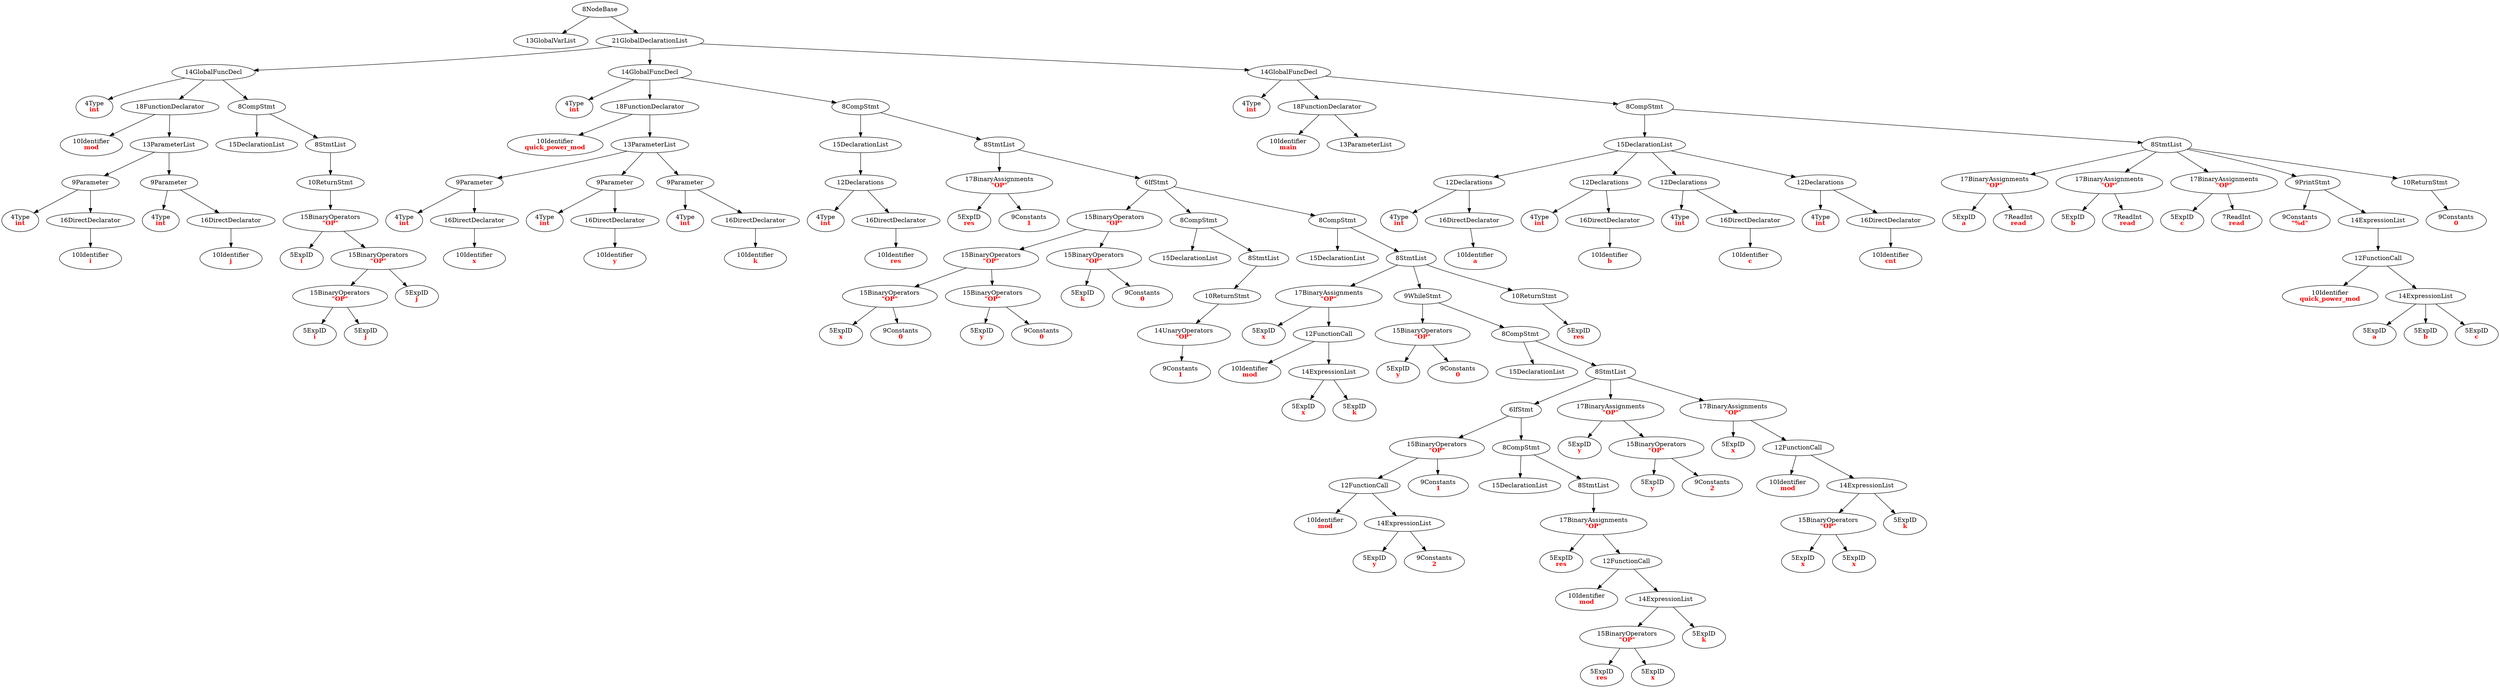 digraph AST { 
ID0x55bc1a2fb060 [label=<8NodeBase>]
ID0x55bc1a2fb060->ID0x55bc1a2ec540;
ID0x55bc1a2ec540 [label=<13GlobalVarList<font color='red'><b><br/></b></font>>]
ID0x55bc1a2fb060->ID0x55bc1a2fb000;
ID0x55bc1a2fb000 [label=<21GlobalDeclarationList>]
ID0x55bc1a2fb000->ID0x55bc1a2f2d60;
ID0x55bc1a2f2d60 [label=<14GlobalFuncDecl>]
ID0x55bc1a2f2d60->ID0x55bc1a2f1600;
ID0x55bc1a2f1600 [label=<4Type<font color='red'><b><br/>int</b></font>>]
ID0x55bc1a2f2d60->ID0x55bc1a2f19f0;
ID0x55bc1a2f19f0 [label=<18FunctionDeclarator>]
ID0x55bc1a2f19f0->ID0x55bc1a2f1670;
ID0x55bc1a2f1670 [label=<10Identifier<font color='red'><b><br/>mod</b></font>>]
ID0x55bc1a2f19f0->ID0x55bc1a2f1840;
ID0x55bc1a2f1840 [label=<13ParameterList>]
ID0x55bc1a2f1840->ID0x55bc1a2f17d0;
ID0x55bc1a2f17d0 [label=<9Parameter>]
ID0x55bc1a2f17d0->ID0x55bc1a2f16c0;
ID0x55bc1a2f16c0 [label=<4Type<font color='red'><b><br/>int</b></font>>]
ID0x55bc1a2f17d0->ID0x55bc1a2f1780;
ID0x55bc1a2f1780 [label=<16DirectDeclarator>]
ID0x55bc1a2f1780->ID0x55bc1a2f1730;
ID0x55bc1a2f1730 [label=<10Identifier<font color='red'><b><br/>i</b></font>>]
ID0x55bc1a2f1840->ID0x55bc1a2f1980;
ID0x55bc1a2f1980 [label=<9Parameter>]
ID0x55bc1a2f1980->ID0x55bc1a2f1870;
ID0x55bc1a2f1870 [label=<4Type<font color='red'><b><br/>int</b></font>>]
ID0x55bc1a2f1980->ID0x55bc1a2f1930;
ID0x55bc1a2f1930 [label=<16DirectDeclarator>]
ID0x55bc1a2f1930->ID0x55bc1a2f18e0;
ID0x55bc1a2f18e0 [label=<10Identifier<font color='red'><b><br/>j</b></font>>]
ID0x55bc1a2f2d60->ID0x55bc1a2f2ce0;
ID0x55bc1a2f2ce0 [label=<8CompStmt>]
ID0x55bc1a2f2ce0->ID0x55bc1a2f1a40;
ID0x55bc1a2f1a40 [label=<15DeclarationList<font color='red'><b><br/></b></font>>]
ID0x55bc1a2f2ce0->ID0x55bc1a2f1a70;
ID0x55bc1a2f1a70 [label=<8StmtList>]
ID0x55bc1a2f1a70->ID0x55bc1a2f2c90;
ID0x55bc1a2f2c90 [label=<10ReturnStmt>]
ID0x55bc1a2f2c90->ID0x55bc1a2f2780;
ID0x55bc1a2f2780 [label=<15BinaryOperators<font color='red'><b><br/>"OP"</b></font>>]
ID0x55bc1a2f2780->ID0x55bc1a2f1ad0;
ID0x55bc1a2f1ad0 [label=<5ExpID<font color='red'><b><br/>i</b></font>>]
ID0x55bc1a2f2780->ID0x55bc1a2f2270;
ID0x55bc1a2f2270 [label=<15BinaryOperators<font color='red'><b><br/>"OP"</b></font>>]
ID0x55bc1a2f2270->ID0x55bc1a2f1cb0;
ID0x55bc1a2f1cb0 [label=<15BinaryOperators<font color='red'><b><br/>"OP"</b></font>>]
ID0x55bc1a2f1cb0->ID0x55bc1a2f1b80;
ID0x55bc1a2f1b80 [label=<5ExpID<font color='red'><b><br/>i</b></font>>]
ID0x55bc1a2f1cb0->ID0x55bc1a2f1c30;
ID0x55bc1a2f1c30 [label=<5ExpID<font color='red'><b><br/>j</b></font>>]
ID0x55bc1a2f2270->ID0x55bc1a2f21f0;
ID0x55bc1a2f21f0 [label=<5ExpID<font color='red'><b><br/>j</b></font>>]
ID0x55bc1a2fb000->ID0x55bc1a2f96d0;
ID0x55bc1a2f96d0 [label=<14GlobalFuncDecl>]
ID0x55bc1a2f96d0->ID0x55bc1a2f2de0;
ID0x55bc1a2f2de0 [label=<4Type<font color='red'><b><br/>int</b></font>>]
ID0x55bc1a2f96d0->ID0x55bc1a2f3320;
ID0x55bc1a2f3320 [label=<18FunctionDeclarator>]
ID0x55bc1a2f3320->ID0x55bc1a2f2e50;
ID0x55bc1a2f2e50 [label=<10Identifier<font color='red'><b><br/>quick_power_mod</b></font>>]
ID0x55bc1a2f3320->ID0x55bc1a2f2fe0;
ID0x55bc1a2f2fe0 [label=<13ParameterList>]
ID0x55bc1a2f2fe0->ID0x55bc1a2f2f90;
ID0x55bc1a2f2f90 [label=<9Parameter>]
ID0x55bc1a2f2f90->ID0x55bc1a2f2ea0;
ID0x55bc1a2f2ea0 [label=<4Type<font color='red'><b><br/>int</b></font>>]
ID0x55bc1a2f2f90->ID0x55bc1a2f2f60;
ID0x55bc1a2f2f60 [label=<16DirectDeclarator>]
ID0x55bc1a2f2f60->ID0x55bc1a2f2f10;
ID0x55bc1a2f2f10 [label=<10Identifier<font color='red'><b><br/>x</b></font>>]
ID0x55bc1a2f2fe0->ID0x55bc1a2f3120;
ID0x55bc1a2f3120 [label=<9Parameter>]
ID0x55bc1a2f3120->ID0x55bc1a2f3010;
ID0x55bc1a2f3010 [label=<4Type<font color='red'><b><br/>int</b></font>>]
ID0x55bc1a2f3120->ID0x55bc1a2f30d0;
ID0x55bc1a2f30d0 [label=<16DirectDeclarator>]
ID0x55bc1a2f30d0->ID0x55bc1a2f3080;
ID0x55bc1a2f3080 [label=<10Identifier<font color='red'><b><br/>y</b></font>>]
ID0x55bc1a2f2fe0->ID0x55bc1a2f3280;
ID0x55bc1a2f3280 [label=<9Parameter>]
ID0x55bc1a2f3280->ID0x55bc1a2f3190;
ID0x55bc1a2f3190 [label=<4Type<font color='red'><b><br/>int</b></font>>]
ID0x55bc1a2f3280->ID0x55bc1a2f3250;
ID0x55bc1a2f3250 [label=<16DirectDeclarator>]
ID0x55bc1a2f3250->ID0x55bc1a2f3200;
ID0x55bc1a2f3200 [label=<10Identifier<font color='red'><b><br/>k</b></font>>]
ID0x55bc1a2f96d0->ID0x55bc1a2f9690;
ID0x55bc1a2f9690 [label=<8CompStmt>]
ID0x55bc1a2f9690->ID0x55bc1a2f3350;
ID0x55bc1a2f3350 [label=<15DeclarationList>]
ID0x55bc1a2f3350->ID0x55bc1a2f3470;
ID0x55bc1a2f3470 [label=<12Declarations>]
ID0x55bc1a2f3470->ID0x55bc1a2f3380;
ID0x55bc1a2f3380 [label=<4Type<font color='red'><b><br/>int</b></font>>]
ID0x55bc1a2f3470->ID0x55bc1a2f3440;
ID0x55bc1a2f3440 [label=<16DirectDeclarator>]
ID0x55bc1a2f3440->ID0x55bc1a2f33f0;
ID0x55bc1a2f33f0 [label=<10Identifier<font color='red'><b><br/>res</b></font>>]
ID0x55bc1a2f9690->ID0x55bc1a2f3510;
ID0x55bc1a2f3510 [label=<8StmtList>]
ID0x55bc1a2f3510->ID0x55bc1a2f36f0;
ID0x55bc1a2f36f0 [label=<17BinaryAssignments<font color='red'><b><br/>"OP"</b></font>>]
ID0x55bc1a2f36f0->ID0x55bc1a2f3540;
ID0x55bc1a2f3540 [label=<5ExpID<font color='red'><b><br/>res</b></font>>]
ID0x55bc1a2f36f0->ID0x55bc1a2f35f0;
ID0x55bc1a2f35f0 [label=<9Constants<font color='red'><b><br/>1</b></font>>]
ID0x55bc1a2f3510->ID0x55bc1a2f9610;
ID0x55bc1a2f9610 [label=<6IfStmt>]
ID0x55bc1a2f9610->ID0x55bc1a2f5300;
ID0x55bc1a2f5300 [label=<15BinaryOperators<font color='red'><b><br/>"OP"</b></font>>]
ID0x55bc1a2f5300->ID0x55bc1a2f4700;
ID0x55bc1a2f4700 [label=<15BinaryOperators<font color='red'><b><br/>"OP"</b></font>>]
ID0x55bc1a2f4700->ID0x55bc1a2f3ae0;
ID0x55bc1a2f3ae0 [label=<15BinaryOperators<font color='red'><b><br/>"OP"</b></font>>]
ID0x55bc1a2f3ae0->ID0x55bc1a2f3930;
ID0x55bc1a2f3930 [label=<5ExpID<font color='red'><b><br/>x</b></font>>]
ID0x55bc1a2f3ae0->ID0x55bc1a2f39e0;
ID0x55bc1a2f39e0 [label=<9Constants<font color='red'><b><br/>0</b></font>>]
ID0x55bc1a2f4700->ID0x55bc1a2f41f0;
ID0x55bc1a2f41f0 [label=<15BinaryOperators<font color='red'><b><br/>"OP"</b></font>>]
ID0x55bc1a2f41f0->ID0x55bc1a2f4040;
ID0x55bc1a2f4040 [label=<5ExpID<font color='red'><b><br/>y</b></font>>]
ID0x55bc1a2f41f0->ID0x55bc1a2f40f0;
ID0x55bc1a2f40f0 [label=<9Constants<font color='red'><b><br/>0</b></font>>]
ID0x55bc1a2f5300->ID0x55bc1a2f4df0;
ID0x55bc1a2f4df0 [label=<15BinaryOperators<font color='red'><b><br/>"OP"</b></font>>]
ID0x55bc1a2f4df0->ID0x55bc1a2f4c40;
ID0x55bc1a2f4c40 [label=<5ExpID<font color='red'><b><br/>k</b></font>>]
ID0x55bc1a2f4df0->ID0x55bc1a2f4cf0;
ID0x55bc1a2f4cf0 [label=<9Constants<font color='red'><b><br/>0</b></font>>]
ID0x55bc1a2f9610->ID0x55bc1a2f5b00;
ID0x55bc1a2f5b00 [label=<8CompStmt>]
ID0x55bc1a2f5b00->ID0x55bc1a2f5810;
ID0x55bc1a2f5810 [label=<15DeclarationList<font color='red'><b><br/></b></font>>]
ID0x55bc1a2f5b00->ID0x55bc1a2f5840;
ID0x55bc1a2f5840 [label=<8StmtList>]
ID0x55bc1a2f5840->ID0x55bc1a2f5a90;
ID0x55bc1a2f5a90 [label=<10ReturnStmt>]
ID0x55bc1a2f5a90->ID0x55bc1a2f59a0;
ID0x55bc1a2f59a0 [label=<14UnaryOperators<font color='red'><b><br/>"OP"</b></font>>]
ID0x55bc1a2f59a0->ID0x55bc1a2f58a0;
ID0x55bc1a2f58a0 [label=<9Constants<font color='red'><b><br/>1</b></font>>]
ID0x55bc1a2f9610->ID0x55bc1a2f95b0;
ID0x55bc1a2f95b0 [label=<8CompStmt>]
ID0x55bc1a2f95b0->ID0x55bc1a2f5b80;
ID0x55bc1a2f5b80 [label=<15DeclarationList<font color='red'><b><br/></b></font>>]
ID0x55bc1a2f95b0->ID0x55bc1a2f5be0;
ID0x55bc1a2f5be0 [label=<8StmtList>]
ID0x55bc1a2f5be0->ID0x55bc1a2f5f70;
ID0x55bc1a2f5f70 [label=<17BinaryAssignments<font color='red'><b><br/>"OP"</b></font>>]
ID0x55bc1a2f5f70->ID0x55bc1a2f5c10;
ID0x55bc1a2f5c10 [label=<5ExpID<font color='red'><b><br/>x</b></font>>]
ID0x55bc1a2f5f70->ID0x55bc1a2f5ef0;
ID0x55bc1a2f5ef0 [label=<12FunctionCall>]
ID0x55bc1a2f5ef0->ID0x55bc1a2f5cc0;
ID0x55bc1a2f5cc0 [label=<10Identifier<font color='red'><b><br/>mod</b></font>>]
ID0x55bc1a2f5ef0->ID0x55bc1a2f5dc0;
ID0x55bc1a2f5dc0 [label=<14ExpressionList>]
ID0x55bc1a2f5dc0->ID0x55bc1a2f5d40;
ID0x55bc1a2f5d40 [label=<5ExpID<font color='red'><b><br/>x</b></font>>]
ID0x55bc1a2f5dc0->ID0x55bc1a2f5e50;
ID0x55bc1a2f5e50 [label=<5ExpID<font color='red'><b><br/>k</b></font>>]
ID0x55bc1a2f5be0->ID0x55bc1a2f9450;
ID0x55bc1a2f9450 [label=<9WhileStmt>]
ID0x55bc1a2f9450->ID0x55bc1a2f6340;
ID0x55bc1a2f6340 [label=<15BinaryOperators<font color='red'><b><br/>"OP"</b></font>>]
ID0x55bc1a2f6340->ID0x55bc1a2f6190;
ID0x55bc1a2f6190 [label=<5ExpID<font color='red'><b><br/>y</b></font>>]
ID0x55bc1a2f6340->ID0x55bc1a2f6240;
ID0x55bc1a2f6240 [label=<9Constants<font color='red'><b><br/>0</b></font>>]
ID0x55bc1a2f9450->ID0x55bc1a2f9410;
ID0x55bc1a2f9410 [label=<8CompStmt>]
ID0x55bc1a2f9410->ID0x55bc1a2f6870;
ID0x55bc1a2f6870 [label=<15DeclarationList<font color='red'><b><br/></b></font>>]
ID0x55bc1a2f9410->ID0x55bc1a2f68a0;
ID0x55bc1a2f68a0 [label=<8StmtList>]
ID0x55bc1a2f68a0->ID0x55bc1a2f7ec0;
ID0x55bc1a2f7ec0 [label=<6IfStmt>]
ID0x55bc1a2f7ec0->ID0x55bc1a2f6d60;
ID0x55bc1a2f6d60 [label=<15BinaryOperators<font color='red'><b><br/>"OP"</b></font>>]
ID0x55bc1a2f6d60->ID0x55bc1a2f6bb0;
ID0x55bc1a2f6bb0 [label=<12FunctionCall>]
ID0x55bc1a2f6bb0->ID0x55bc1a2f6900;
ID0x55bc1a2f6900 [label=<10Identifier<font color='red'><b><br/>mod</b></font>>]
ID0x55bc1a2f6bb0->ID0x55bc1a2f6a00;
ID0x55bc1a2f6a00 [label=<14ExpressionList>]
ID0x55bc1a2f6a00->ID0x55bc1a2f6980;
ID0x55bc1a2f6980 [label=<5ExpID<font color='red'><b><br/>y</b></font>>]
ID0x55bc1a2f6a00->ID0x55bc1a2f6a90;
ID0x55bc1a2f6a90 [label=<9Constants<font color='red'><b><br/>2</b></font>>]
ID0x55bc1a2f6d60->ID0x55bc1a2f6c60;
ID0x55bc1a2f6c60 [label=<9Constants<font color='red'><b><br/>1</b></font>>]
ID0x55bc1a2f7ec0->ID0x55bc1a2f7e10;
ID0x55bc1a2f7e10 [label=<8CompStmt>]
ID0x55bc1a2f7e10->ID0x55bc1a2f7270;
ID0x55bc1a2f7270 [label=<15DeclarationList<font color='red'><b><br/></b></font>>]
ID0x55bc1a2f7e10->ID0x55bc1a2f72d0;
ID0x55bc1a2f72d0 [label=<8StmtList>]
ID0x55bc1a2f72d0->ID0x55bc1a2f7c20;
ID0x55bc1a2f7c20 [label=<17BinaryAssignments<font color='red'><b><br/>"OP"</b></font>>]
ID0x55bc1a2f7c20->ID0x55bc1a2f7300;
ID0x55bc1a2f7300 [label=<5ExpID<font color='red'><b><br/>res</b></font>>]
ID0x55bc1a2f7c20->ID0x55bc1a2f7ba0;
ID0x55bc1a2f7ba0 [label=<12FunctionCall>]
ID0x55bc1a2f7ba0->ID0x55bc1a2f73b0;
ID0x55bc1a2f73b0 [label=<10Identifier<font color='red'><b><br/>mod</b></font>>]
ID0x55bc1a2f7ba0->ID0x55bc1a2f7a70;
ID0x55bc1a2f7a70 [label=<14ExpressionList>]
ID0x55bc1a2f7a70->ID0x55bc1a2f7560;
ID0x55bc1a2f7560 [label=<15BinaryOperators<font color='red'><b><br/>"OP"</b></font>>]
ID0x55bc1a2f7560->ID0x55bc1a2f7430;
ID0x55bc1a2f7430 [label=<5ExpID<font color='red'><b><br/>res</b></font>>]
ID0x55bc1a2f7560->ID0x55bc1a2f74e0;
ID0x55bc1a2f74e0 [label=<5ExpID<font color='red'><b><br/>x</b></font>>]
ID0x55bc1a2f7a70->ID0x55bc1a2f7b00;
ID0x55bc1a2f7b00 [label=<5ExpID<font color='red'><b><br/>k</b></font>>]
ID0x55bc1a2f68a0->ID0x55bc1a2f86b0;
ID0x55bc1a2f86b0 [label=<17BinaryAssignments<font color='red'><b><br/>"OP"</b></font>>]
ID0x55bc1a2f86b0->ID0x55bc1a2f7f40;
ID0x55bc1a2f7f40 [label=<5ExpID<font color='red'><b><br/>y</b></font>>]
ID0x55bc1a2f86b0->ID0x55bc1a2f81a0;
ID0x55bc1a2f81a0 [label=<15BinaryOperators<font color='red'><b><br/>"OP"</b></font>>]
ID0x55bc1a2f81a0->ID0x55bc1a2f7ff0;
ID0x55bc1a2f7ff0 [label=<5ExpID<font color='red'><b><br/>y</b></font>>]
ID0x55bc1a2f81a0->ID0x55bc1a2f80a0;
ID0x55bc1a2f80a0 [label=<9Constants<font color='red'><b><br/>2</b></font>>]
ID0x55bc1a2f68a0->ID0x55bc1a2f91f0;
ID0x55bc1a2f91f0 [label=<17BinaryAssignments<font color='red'><b><br/>"OP"</b></font>>]
ID0x55bc1a2f91f0->ID0x55bc1a2f88d0;
ID0x55bc1a2f88d0 [label=<5ExpID<font color='red'><b><br/>x</b></font>>]
ID0x55bc1a2f91f0->ID0x55bc1a2f9170;
ID0x55bc1a2f9170 [label=<12FunctionCall>]
ID0x55bc1a2f9170->ID0x55bc1a2f8980;
ID0x55bc1a2f8980 [label=<10Identifier<font color='red'><b><br/>mod</b></font>>]
ID0x55bc1a2f9170->ID0x55bc1a2f9040;
ID0x55bc1a2f9040 [label=<14ExpressionList>]
ID0x55bc1a2f9040->ID0x55bc1a2f8b30;
ID0x55bc1a2f8b30 [label=<15BinaryOperators<font color='red'><b><br/>"OP"</b></font>>]
ID0x55bc1a2f8b30->ID0x55bc1a2f8a00;
ID0x55bc1a2f8a00 [label=<5ExpID<font color='red'><b><br/>x</b></font>>]
ID0x55bc1a2f8b30->ID0x55bc1a2f8ab0;
ID0x55bc1a2f8ab0 [label=<5ExpID<font color='red'><b><br/>x</b></font>>]
ID0x55bc1a2f9040->ID0x55bc1a2f90d0;
ID0x55bc1a2f90d0 [label=<5ExpID<font color='red'><b><br/>k</b></font>>]
ID0x55bc1a2f5be0->ID0x55bc1a2f9550;
ID0x55bc1a2f9550 [label=<10ReturnStmt>]
ID0x55bc1a2f9550->ID0x55bc1a2f94d0;
ID0x55bc1a2f94d0 [label=<5ExpID<font color='red'><b><br/>res</b></font>>]
ID0x55bc1a2fb000->ID0x55bc1a2fa7a0;
ID0x55bc1a2fa7a0 [label=<14GlobalFuncDecl>]
ID0x55bc1a2fa7a0->ID0x55bc1a2f9750;
ID0x55bc1a2f9750 [label=<4Type<font color='red'><b><br/>int</b></font>>]
ID0x55bc1a2fa7a0->ID0x55bc1a2f9810;
ID0x55bc1a2f9810 [label=<18FunctionDeclarator>]
ID0x55bc1a2f9810->ID0x55bc1a2f97c0;
ID0x55bc1a2f97c0 [label=<10Identifier<font color='red'><b><br/>main</b></font>>]
ID0x55bc1a2f9810->ID0x55bc1a2f9840;
ID0x55bc1a2f9840 [label=<13ParameterList<font color='red'><b><br/></b></font>>]
ID0x55bc1a2fa7a0->ID0x55bc1a2faf30;
ID0x55bc1a2faf30 [label=<8CompStmt>]
ID0x55bc1a2faf30->ID0x55bc1a2f9870;
ID0x55bc1a2f9870 [label=<15DeclarationList>]
ID0x55bc1a2f9870->ID0x55bc1a2f9990;
ID0x55bc1a2f9990 [label=<12Declarations>]
ID0x55bc1a2f9990->ID0x55bc1a2f98a0;
ID0x55bc1a2f98a0 [label=<4Type<font color='red'><b><br/>int</b></font>>]
ID0x55bc1a2f9990->ID0x55bc1a2f9960;
ID0x55bc1a2f9960 [label=<16DirectDeclarator>]
ID0x55bc1a2f9960->ID0x55bc1a2f9910;
ID0x55bc1a2f9910 [label=<10Identifier<font color='red'><b><br/>a</b></font>>]
ID0x55bc1a2f9870->ID0x55bc1a2f9b10;
ID0x55bc1a2f9b10 [label=<12Declarations>]
ID0x55bc1a2f9b10->ID0x55bc1a2f9a00;
ID0x55bc1a2f9a00 [label=<4Type<font color='red'><b><br/>int</b></font>>]
ID0x55bc1a2f9b10->ID0x55bc1a2f9ac0;
ID0x55bc1a2f9ac0 [label=<16DirectDeclarator>]
ID0x55bc1a2f9ac0->ID0x55bc1a2f9a70;
ID0x55bc1a2f9a70 [label=<10Identifier<font color='red'><b><br/>b</b></font>>]
ID0x55bc1a2f9870->ID0x55bc1a2f9c70;
ID0x55bc1a2f9c70 [label=<12Declarations>]
ID0x55bc1a2f9c70->ID0x55bc1a2f9b80;
ID0x55bc1a2f9b80 [label=<4Type<font color='red'><b><br/>int</b></font>>]
ID0x55bc1a2f9c70->ID0x55bc1a2f9c40;
ID0x55bc1a2f9c40 [label=<16DirectDeclarator>]
ID0x55bc1a2f9c40->ID0x55bc1a2f9bf0;
ID0x55bc1a2f9bf0 [label=<10Identifier<font color='red'><b><br/>c</b></font>>]
ID0x55bc1a2f9870->ID0x55bc1a2f9e00;
ID0x55bc1a2f9e00 [label=<12Declarations>]
ID0x55bc1a2f9e00->ID0x55bc1a2f9d10;
ID0x55bc1a2f9d10 [label=<4Type<font color='red'><b><br/>int</b></font>>]
ID0x55bc1a2f9e00->ID0x55bc1a2f9dd0;
ID0x55bc1a2f9dd0 [label=<16DirectDeclarator>]
ID0x55bc1a2f9dd0->ID0x55bc1a2f9d80;
ID0x55bc1a2f9d80 [label=<10Identifier<font color='red'><b><br/>cnt</b></font>>]
ID0x55bc1a2faf30->ID0x55bc1a2f9e80;
ID0x55bc1a2f9e80 [label=<8StmtList>]
ID0x55bc1a2f9e80->ID0x55bc1a2f9f90;
ID0x55bc1a2f9f90 [label=<17BinaryAssignments<font color='red'><b><br/>"OP"</b></font>>]
ID0x55bc1a2f9f90->ID0x55bc1a2f9eb0;
ID0x55bc1a2f9eb0 [label=<5ExpID<font color='red'><b><br/>a</b></font>>]
ID0x55bc1a2f9f90->ID0x55bc1a2f9f30;
ID0x55bc1a2f9f30 [label=<7ReadInt<font color='red'><b><br/>read</b></font>>]
ID0x55bc1a2f9e80->ID0x55bc1a2fa290;
ID0x55bc1a2fa290 [label=<17BinaryAssignments<font color='red'><b><br/>"OP"</b></font>>]
ID0x55bc1a2fa290->ID0x55bc1a2fa1b0;
ID0x55bc1a2fa1b0 [label=<5ExpID<font color='red'><b><br/>b</b></font>>]
ID0x55bc1a2fa290->ID0x55bc1a2fa230;
ID0x55bc1a2fa230 [label=<7ReadInt<font color='red'><b><br/>read</b></font>>]
ID0x55bc1a2f9e80->ID0x55bc1a2fa5b0;
ID0x55bc1a2fa5b0 [label=<17BinaryAssignments<font color='red'><b><br/>"OP"</b></font>>]
ID0x55bc1a2fa5b0->ID0x55bc1a2fa4d0;
ID0x55bc1a2fa4d0 [label=<5ExpID<font color='red'><b><br/>c</b></font>>]
ID0x55bc1a2fa5b0->ID0x55bc1a2fa550;
ID0x55bc1a2fa550 [label=<7ReadInt<font color='red'><b><br/>read</b></font>>]
ID0x55bc1a2f9e80->ID0x55bc1a2face0;
ID0x55bc1a2face0 [label=<9PrintStmt>]
ID0x55bc1a2face0->ID0x55bc1a2fa800;
ID0x55bc1a2fa800 [label=<9Constants<font color='red'><b><br/>"%d"</b></font>>]
ID0x55bc1a2face0->ID0x55bc1a2fac80;
ID0x55bc1a2fac80 [label=<14ExpressionList>]
ID0x55bc1a2fac80->ID0x55bc1a2fac20;
ID0x55bc1a2fac20 [label=<12FunctionCall>]
ID0x55bc1a2fac20->ID0x55bc1a2fa930;
ID0x55bc1a2fa930 [label=<10Identifier<font color='red'><b><br/>quick_power_mod</b></font>>]
ID0x55bc1a2fac20->ID0x55bc1a2faa30;
ID0x55bc1a2faa30 [label=<14ExpressionList>]
ID0x55bc1a2faa30->ID0x55bc1a2fa9b0;
ID0x55bc1a2fa9b0 [label=<5ExpID<font color='red'><b><br/>a</b></font>>]
ID0x55bc1a2faa30->ID0x55bc1a2faac0;
ID0x55bc1a2faac0 [label=<5ExpID<font color='red'><b><br/>b</b></font>>]
ID0x55bc1a2faa30->ID0x55bc1a2fab70;
ID0x55bc1a2fab70 [label=<5ExpID<font color='red'><b><br/>c</b></font>>]
ID0x55bc1a2f9e80->ID0x55bc1a2faeb0;
ID0x55bc1a2faeb0 [label=<10ReturnStmt>]
ID0x55bc1a2faeb0->ID0x55bc1a2fadb0;
ID0x55bc1a2fadb0 [label=<9Constants<font color='red'><b><br/>0</b></font>>]

}